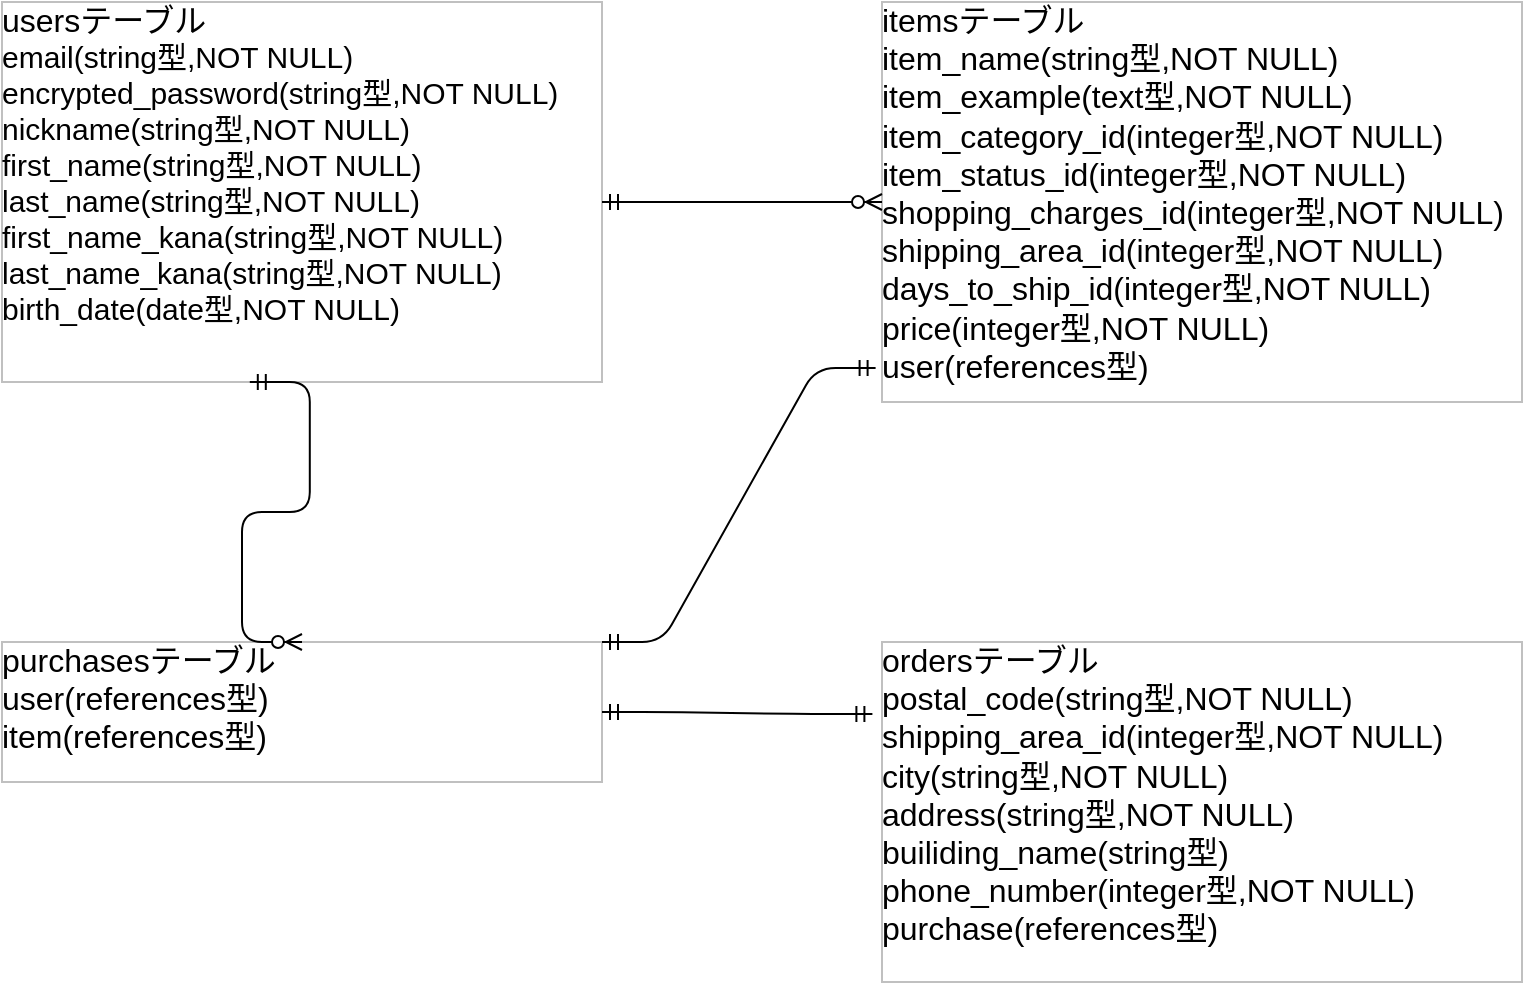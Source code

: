 <mxfile>
    <diagram id="tZBkKKsycTVMZWavYJvA" name="ページ1">
        <mxGraphModel dx="937" dy="572" grid="1" gridSize="10" guides="1" tooltips="1" connect="1" arrows="1" fold="1" page="1" pageScale="1" pageWidth="827" pageHeight="1169" math="0" shadow="0">
            <root>
                <mxCell id="0"/>
                <mxCell id="1" parent="0"/>
                <mxCell id="62" value="&lt;font size=&quot;3&quot;&gt;usersテーブル&lt;/font&gt;&lt;br&gt;&lt;font&gt;&lt;font&gt;&lt;span style=&quot;font-size: 15px&quot;&gt;email(string型,NOT NULL)&lt;/span&gt;&lt;br&gt;&lt;/font&gt;&lt;font style=&quot;font-size: 15px&quot;&gt;encrypted_password(string型,NOT NULL)&lt;br&gt;nickname(string型,NOT NULL)&lt;br&gt;&lt;font style=&quot;font-size: 15px&quot;&gt;first_name(string型,NOT NULL)&lt;/font&gt;&lt;br&gt;&lt;/font&gt;&lt;font style=&quot;font-size: 15px&quot;&gt;&lt;font style=&quot;font-size: 15px&quot;&gt;last_name(string型,NOT NULL)&lt;/font&gt;&lt;br&gt;&lt;/font&gt;&lt;font style=&quot;font-size: 15px&quot;&gt;first_name_kana(string型,NOT NULL)&lt;/font&gt;&lt;br&gt;&lt;font style=&quot;font-size: 15px&quot;&gt;last_name_kana(string型,NOT NULL)&lt;/font&gt;&lt;br&gt;&lt;/font&gt;&lt;font style=&quot;font-size: 15px&quot;&gt;&lt;font style=&quot;font-size: 15px&quot;&gt;birth_date(date型,NOT NULL)&lt;/font&gt;&lt;br&gt;&lt;br&gt;&lt;/font&gt;" style="text;html=1;strokeColor=#c0c0c0;fillColor=none;overflow=fill;" vertex="1" parent="1">
                    <mxGeometry x="80" y="80" width="300" height="190" as="geometry"/>
                </mxCell>
                <mxCell id="63" value="&lt;font size=&quot;3&quot;&gt;itemsテーブル&lt;br&gt;item_name(string型,NOT NULL)&lt;br&gt;item_example(text型,NOT NULL)&lt;br&gt;item_category_id(integer型,NOT NULL)&lt;br&gt;item_status_id(integer型,NOT NULL)&lt;br&gt;shopping_charges_id(integer型,NOT NULL)&lt;br&gt;shipping_area_id(integer型,NOT NULL)&lt;br&gt;days_to_ship_id(integer型,NOT NULL)&lt;br&gt;price(integer型,NOT NULL)&lt;br&gt;user(references型)&lt;br&gt;&lt;br&gt;&lt;br&gt;&lt;br&gt;&lt;/font&gt;" style="text;html=1;strokeColor=#c0c0c0;fillColor=none;overflow=fill;" vertex="1" parent="1">
                    <mxGeometry x="520" y="80" width="320" height="200" as="geometry"/>
                </mxCell>
                <mxCell id="64" value="&lt;font size=&quot;3&quot;&gt;purchasesテーブル&lt;br&gt;user(references型)&lt;br&gt;item(references型)&lt;br&gt;&lt;br&gt;&lt;br&gt;&lt;br&gt;&lt;br&gt;&lt;br&gt;&lt;br&gt;&lt;/font&gt;" style="text;html=1;strokeColor=#c0c0c0;fillColor=none;overflow=fill;" vertex="1" parent="1">
                    <mxGeometry x="80" y="400" width="300" height="70" as="geometry"/>
                </mxCell>
                <mxCell id="65" value="&lt;font size=&quot;3&quot;&gt;ordersテーブル&lt;br&gt;postal_code(string型,NOT NULL)&lt;br&gt;shipping_area_id(integer型,NOT NULL)&lt;br&gt;city(string型,NOT NULL)&lt;br&gt;address(string型,NOT NULL)&lt;br&gt;builiding_name(string型)&lt;br&gt;phone_number(integer型,NOT NULL)&lt;br&gt;purchase(references型)&lt;br&gt;&lt;br&gt;&lt;br&gt;&lt;br&gt;&lt;/font&gt;" style="text;html=1;strokeColor=#c0c0c0;fillColor=none;overflow=fill;" vertex="1" parent="1">
                    <mxGeometry x="520" y="400" width="320" height="170" as="geometry"/>
                </mxCell>
                <mxCell id="71" value="" style="edgeStyle=entityRelationEdgeStyle;fontSize=12;html=1;endArrow=ERzeroToMany;startArrow=ERmandOne;entryX=0;entryY=0.5;entryDx=0;entryDy=0;" edge="1" parent="1" target="63">
                    <mxGeometry width="100" height="100" relative="1" as="geometry">
                        <mxPoint x="380" y="180" as="sourcePoint"/>
                        <mxPoint x="480" y="80" as="targetPoint"/>
                    </mxGeometry>
                </mxCell>
                <mxCell id="78" value="" style="edgeStyle=entityRelationEdgeStyle;fontSize=12;html=1;endArrow=ERmandOne;startArrow=ERmandOne;exitX=1;exitY=0;exitDx=0;exitDy=0;entryX=-0.01;entryY=0.915;entryDx=0;entryDy=0;entryPerimeter=0;" edge="1" parent="1" source="64" target="63">
                    <mxGeometry width="100" height="100" relative="1" as="geometry">
                        <mxPoint x="410" y="390" as="sourcePoint"/>
                        <mxPoint x="510" y="290" as="targetPoint"/>
                    </mxGeometry>
                </mxCell>
                <mxCell id="79" value="" style="edgeStyle=entityRelationEdgeStyle;fontSize=12;html=1;endArrow=ERmandOne;startArrow=ERmandOne;exitX=1;exitY=0.5;exitDx=0;exitDy=0;entryX=-0.015;entryY=0.212;entryDx=0;entryDy=0;entryPerimeter=0;" edge="1" parent="1" source="64" target="65">
                    <mxGeometry width="100" height="100" relative="1" as="geometry">
                        <mxPoint x="420" y="450" as="sourcePoint"/>
                        <mxPoint x="510" y="435" as="targetPoint"/>
                    </mxGeometry>
                </mxCell>
                <mxCell id="81" value="" style="edgeStyle=entityRelationEdgeStyle;fontSize=12;html=1;endArrow=ERzeroToMany;startArrow=ERmandOne;exitX=0.413;exitY=1;exitDx=0;exitDy=0;exitPerimeter=0;entryX=0.5;entryY=0;entryDx=0;entryDy=0;" edge="1" parent="1" source="62" target="64">
                    <mxGeometry width="100" height="100" relative="1" as="geometry">
                        <mxPoint x="140" y="330" as="sourcePoint"/>
                        <mxPoint x="290" y="330" as="targetPoint"/>
                    </mxGeometry>
                </mxCell>
            </root>
        </mxGraphModel>
    </diagram>
</mxfile>